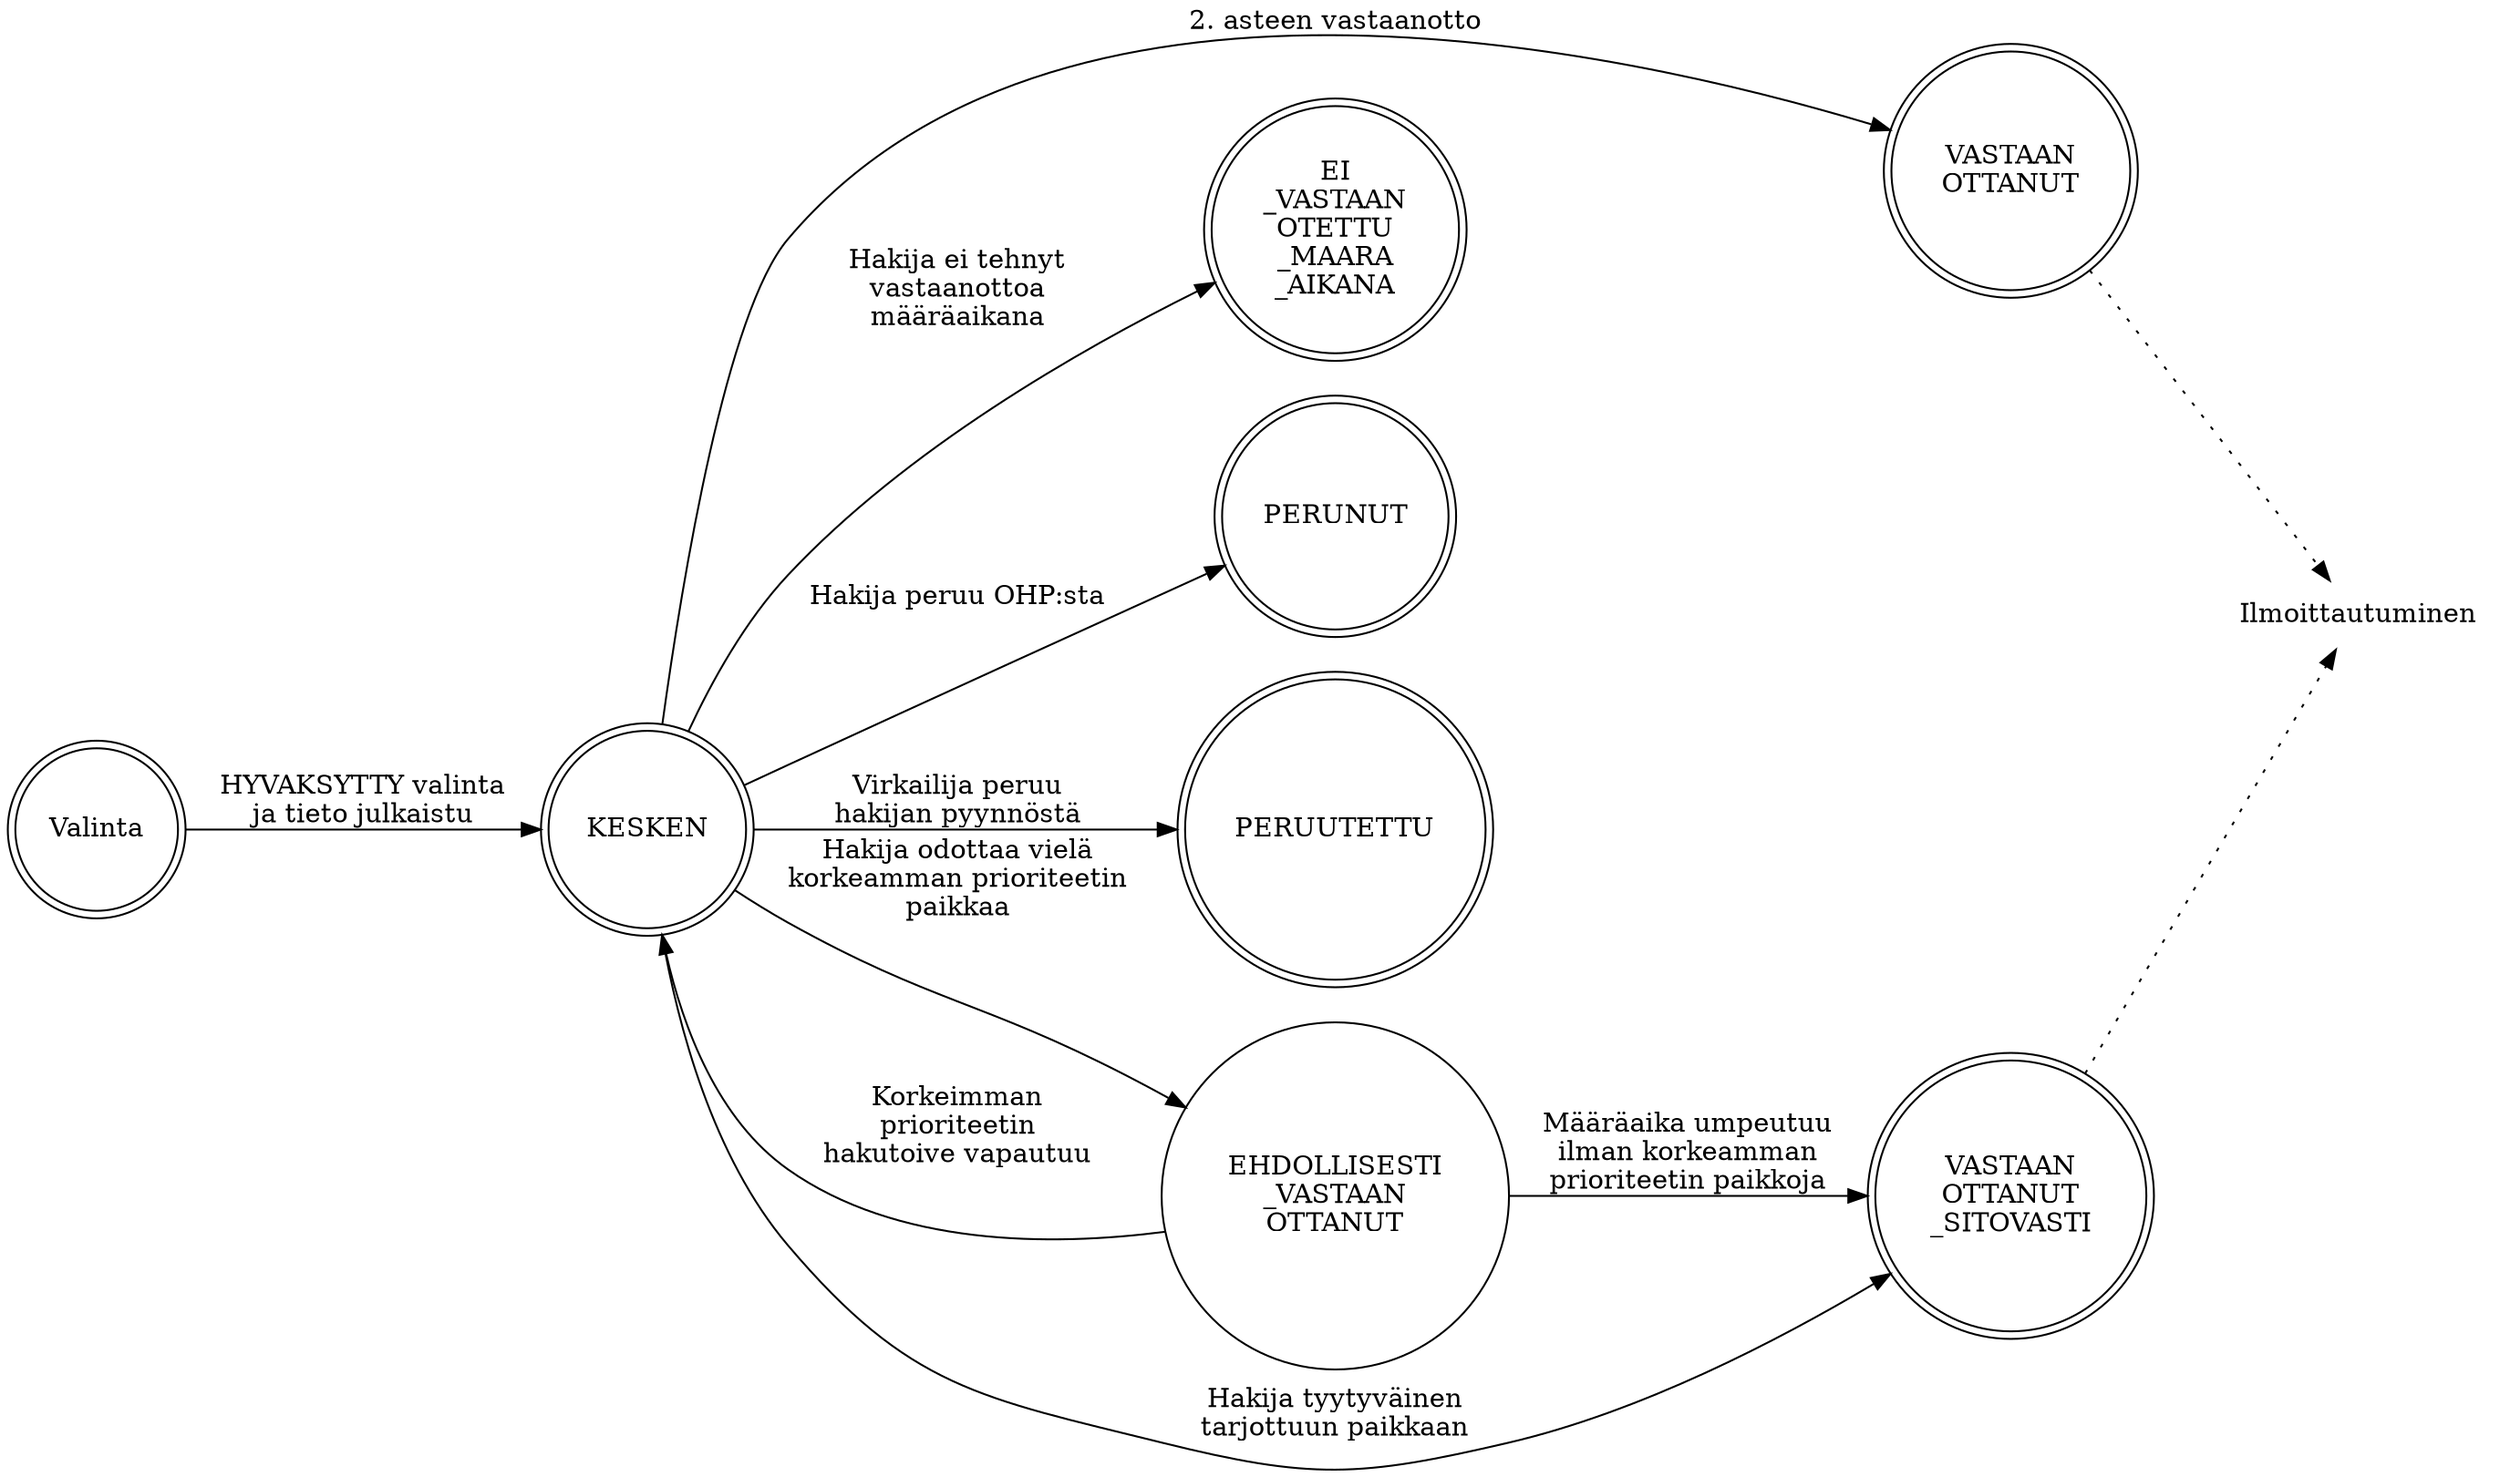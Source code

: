 digraph g {
  rankdir=LR;
  node [shape=circle];

  Valinta -> KESKEN [label="HYVAKSYTTY valinta\nja tieto julkaistu"];
  KESKEN -> VASTAANOTTANUT [label="2. asteen vastaanotto"];
  KESKEN -> EI_VASTAANOTETTU_MAARA_AIKANA [label="Hakija ei tehnyt\nvastaanottoa\nmääräaikana"];
  KESKEN -> PERUNUT [label="Hakija peruu OHP:sta"];
  KESKEN -> PERUUTETTU [label="Virkailija peruu\nhakijan pyynnöstä"];
  KESKEN -> EHDOLLISESTI_VASTAANOTTANUT [label="Hakija odottaa vielä\nkorkeamman prioriteetin\npaikkaa"];
  KESKEN -> VASTAANOTTANUT_SITOVASTI [label="Hakija tyytyväinen\ntarjottuun paikkaan"];
  EHDOLLISESTI_VASTAANOTTANUT -> KESKEN [label="Korkeimman\nprioriteetin\nhakutoive vapautuu"];
  EHDOLLISESTI_VASTAANOTTANUT -> VASTAANOTTANUT_SITOVASTI [label="Määräaika umpeutuu\nilman korkeamman\nprioriteetin paikkoja"];

  {
    rank=same;
    VASTAANOTTANUT, VASTAANOTTANUT_SITOVASTI;
  }
  VASTAANOTTANUT, VASTAANOTTANUT_SITOVASTI -> Ilmoittautuminen [style=dotted];

  Valinta, VASTAANOTTANUT_SITOVASTI, PERUUTETTU, PERUNUT, EI_VASTAANOTETTU_MAARA_AIKANA, VASTAANOTTANUT, KESKEN [shape=doublecircle];
  EI_VASTAANOTETTU_MAARA_AIKANA [label="EI\n_VASTAAN\nOTETTU\n_MAARA\n_AIKANA"]
  EHDOLLISESTI_VASTAANOTTANUT [label="EHDOLLISESTI\n_VASTAAN\nOTTANUT"]
  VASTAANOTTANUT_SITOVASTI [label="VASTAAN\nOTTANUT\n_SITOVASTI"]
  VASTAANOTTANUT [label="VASTAAN\nOTTANUT"]

  Ilmoittautuminen [shape=none];
}
